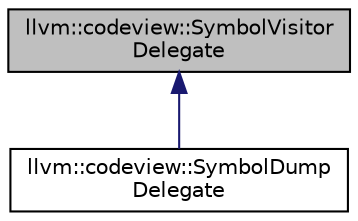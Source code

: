 digraph "llvm::codeview::SymbolVisitorDelegate"
{
 // LATEX_PDF_SIZE
  bgcolor="transparent";
  edge [fontname="Helvetica",fontsize="10",labelfontname="Helvetica",labelfontsize="10"];
  node [fontname="Helvetica",fontsize="10",shape=record];
  Node1 [label="llvm::codeview::SymbolVisitor\lDelegate",height=0.2,width=0.4,color="black", fillcolor="grey75", style="filled", fontcolor="black",tooltip=" "];
  Node1 -> Node2 [dir="back",color="midnightblue",fontsize="10",style="solid",fontname="Helvetica"];
  Node2 [label="llvm::codeview::SymbolDump\lDelegate",height=0.2,width=0.4,color="black",URL="$classllvm_1_1codeview_1_1SymbolDumpDelegate.html",tooltip=" "];
}
